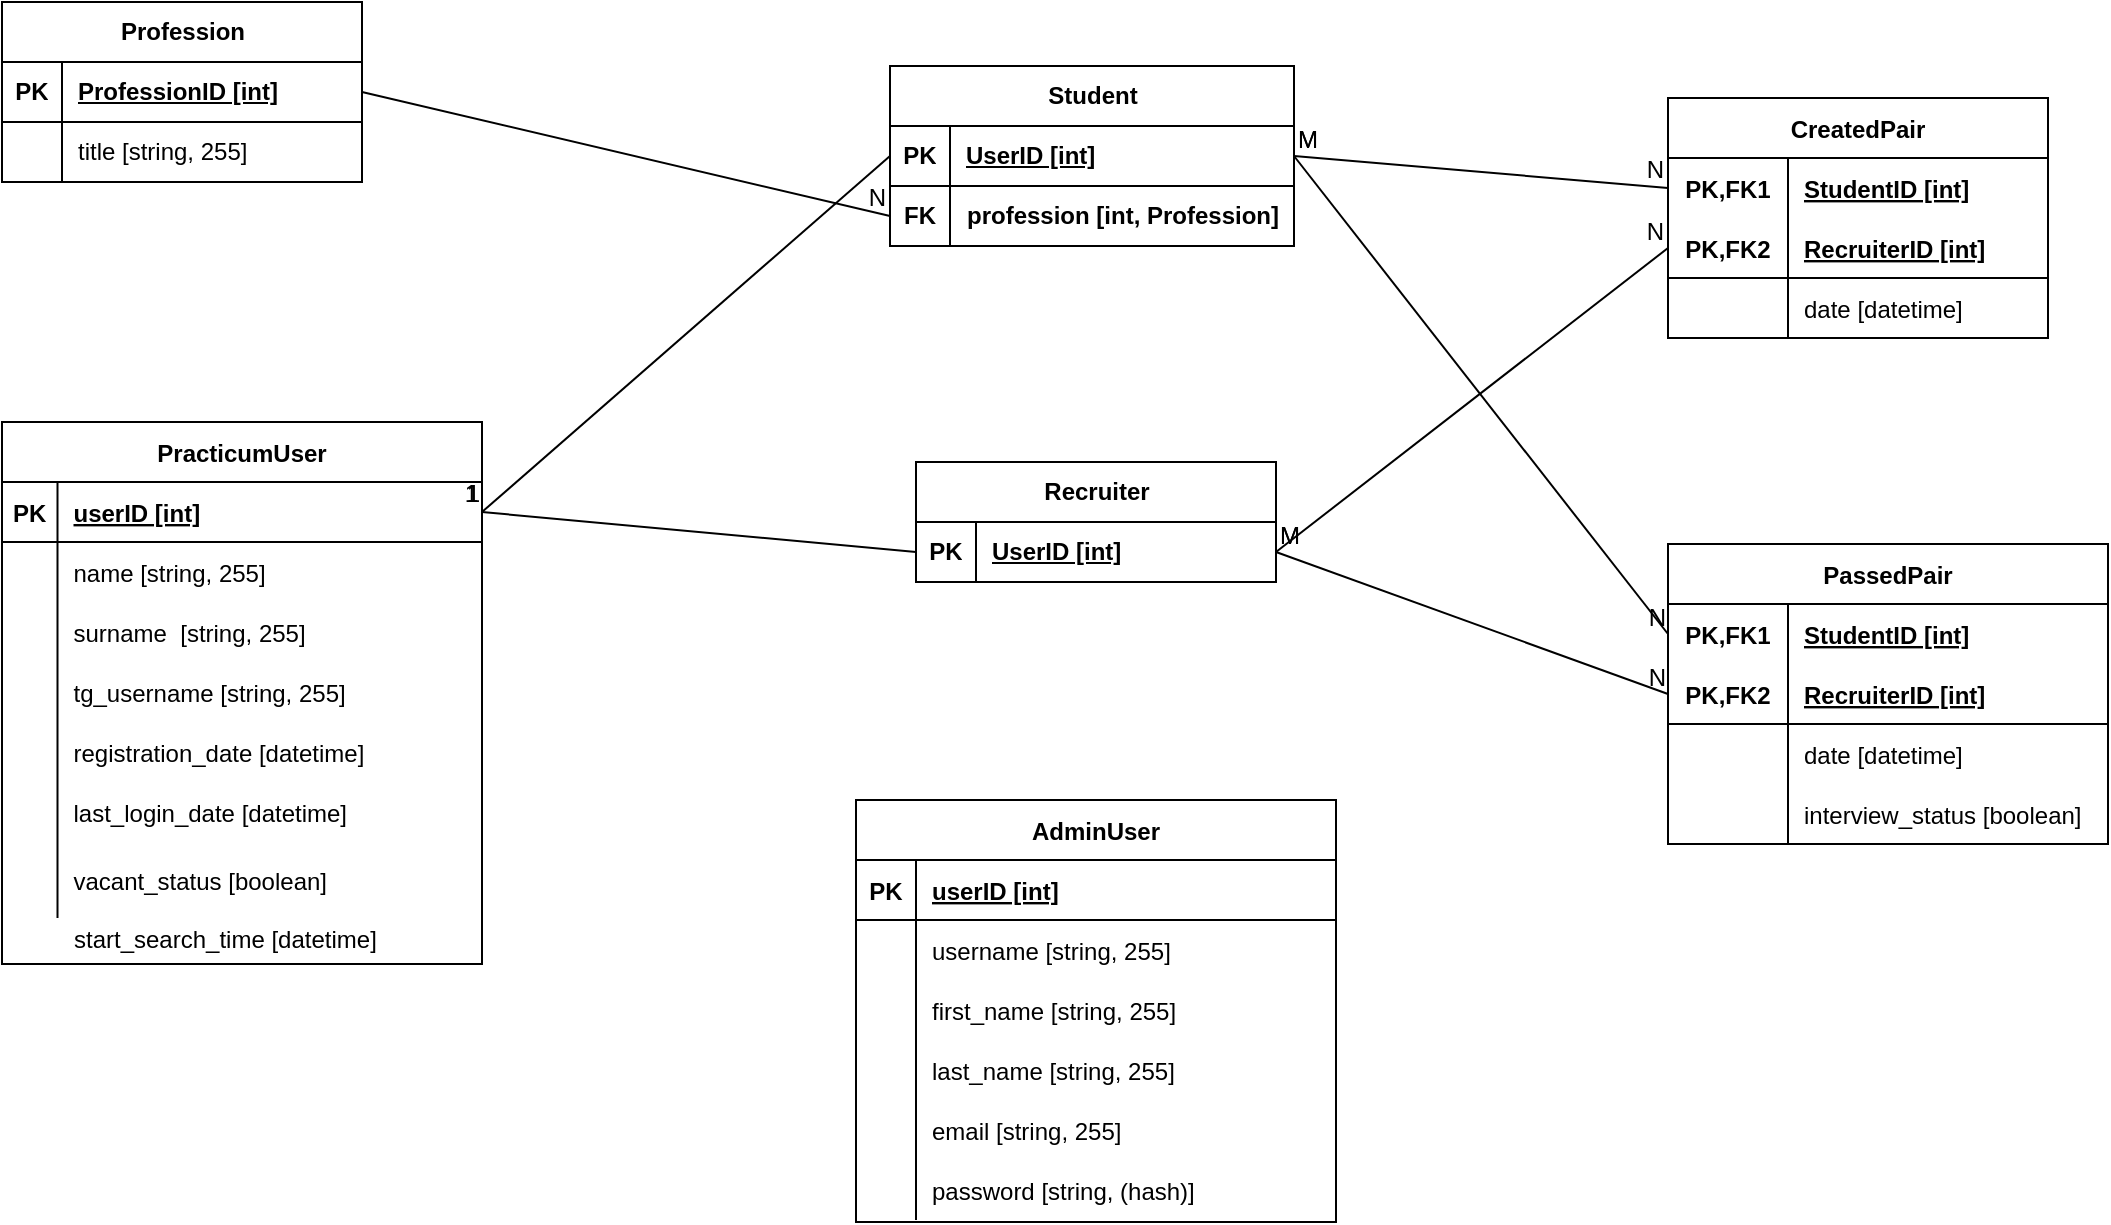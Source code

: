<mxfile version="21.8.0" type="device">
  <diagram id="mculKDjWNxcwX99uYk2L" name="Страница 1">
    <mxGraphModel dx="696" dy="458" grid="0" gridSize="10" guides="1" tooltips="1" connect="1" arrows="1" fold="1" page="1" pageScale="1" pageWidth="400000" pageHeight="400000" math="0" shadow="0">
      <root>
        <mxCell id="0" />
        <mxCell id="1" parent="0" />
        <mxCell id="CzE8QsRGte8Shj3lOqac-1" value="PracticumUser" style="shape=table;startSize=30;container=1;collapsible=1;childLayout=tableLayout;fixedRows=1;rowLines=0;fontStyle=1;align=center;resizeLast=1;" parent="1" vertex="1">
          <mxGeometry x="135" y="405" width="240" height="271" as="geometry">
            <mxRectangle x="270" y="170" width="70" height="30" as="alternateBounds" />
          </mxGeometry>
        </mxCell>
        <mxCell id="CzE8QsRGte8Shj3lOqac-2" value="" style="shape=tableRow;horizontal=0;startSize=0;swimlaneHead=0;swimlaneBody=0;fillColor=none;collapsible=0;dropTarget=0;points=[[0,0.5],[1,0.5]];portConstraint=eastwest;top=0;left=0;right=0;bottom=1;" parent="CzE8QsRGte8Shj3lOqac-1" vertex="1">
          <mxGeometry y="30" width="240" height="30" as="geometry" />
        </mxCell>
        <mxCell id="CzE8QsRGte8Shj3lOqac-3" value="PK" style="shape=partialRectangle;connectable=0;fillColor=none;top=0;left=0;bottom=0;right=0;fontStyle=1;overflow=hidden;" parent="CzE8QsRGte8Shj3lOqac-2" vertex="1">
          <mxGeometry width="27.75" height="30" as="geometry">
            <mxRectangle width="27.75" height="30" as="alternateBounds" />
          </mxGeometry>
        </mxCell>
        <mxCell id="CzE8QsRGte8Shj3lOqac-4" value="userID [int]" style="shape=partialRectangle;connectable=0;fillColor=none;top=0;left=0;bottom=0;right=0;align=left;spacingLeft=6;fontStyle=5;overflow=hidden;" parent="CzE8QsRGte8Shj3lOqac-2" vertex="1">
          <mxGeometry x="27.75" width="212.25" height="30" as="geometry">
            <mxRectangle width="212.25" height="30" as="alternateBounds" />
          </mxGeometry>
        </mxCell>
        <mxCell id="CzE8QsRGte8Shj3lOqac-8" value="" style="shape=tableRow;horizontal=0;startSize=0;swimlaneHead=0;swimlaneBody=0;fillColor=none;collapsible=0;dropTarget=0;points=[[0,0.5],[1,0.5]];portConstraint=eastwest;top=0;left=0;right=0;bottom=0;" parent="CzE8QsRGte8Shj3lOqac-1" vertex="1">
          <mxGeometry y="60" width="240" height="30" as="geometry" />
        </mxCell>
        <mxCell id="CzE8QsRGte8Shj3lOqac-9" value="" style="shape=partialRectangle;connectable=0;fillColor=none;top=0;left=0;bottom=0;right=0;editable=1;overflow=hidden;" parent="CzE8QsRGte8Shj3lOqac-8" vertex="1">
          <mxGeometry width="27.75" height="30" as="geometry">
            <mxRectangle width="27.75" height="30" as="alternateBounds" />
          </mxGeometry>
        </mxCell>
        <mxCell id="CzE8QsRGte8Shj3lOqac-10" value="name [string, 255]" style="shape=partialRectangle;connectable=0;fillColor=none;top=0;left=0;bottom=0;right=0;align=left;spacingLeft=6;overflow=hidden;" parent="CzE8QsRGte8Shj3lOqac-8" vertex="1">
          <mxGeometry x="27.75" width="212.25" height="30" as="geometry">
            <mxRectangle width="212.25" height="30" as="alternateBounds" />
          </mxGeometry>
        </mxCell>
        <mxCell id="CzE8QsRGte8Shj3lOqac-11" value="" style="shape=tableRow;horizontal=0;startSize=0;swimlaneHead=0;swimlaneBody=0;fillColor=none;collapsible=0;dropTarget=0;points=[[0,0.5],[1,0.5]];portConstraint=eastwest;top=0;left=0;right=0;bottom=0;" parent="CzE8QsRGte8Shj3lOqac-1" vertex="1">
          <mxGeometry y="90" width="240" height="30" as="geometry" />
        </mxCell>
        <mxCell id="CzE8QsRGte8Shj3lOqac-12" value="" style="shape=partialRectangle;connectable=0;fillColor=none;top=0;left=0;bottom=0;right=0;editable=1;overflow=hidden;" parent="CzE8QsRGte8Shj3lOqac-11" vertex="1">
          <mxGeometry width="27.75" height="30" as="geometry">
            <mxRectangle width="27.75" height="30" as="alternateBounds" />
          </mxGeometry>
        </mxCell>
        <mxCell id="CzE8QsRGte8Shj3lOqac-13" value="surname  [string, 255]" style="shape=partialRectangle;connectable=0;fillColor=none;top=0;left=0;bottom=0;right=0;align=left;spacingLeft=6;overflow=hidden;" parent="CzE8QsRGte8Shj3lOqac-11" vertex="1">
          <mxGeometry x="27.75" width="212.25" height="30" as="geometry">
            <mxRectangle width="212.25" height="30" as="alternateBounds" />
          </mxGeometry>
        </mxCell>
        <mxCell id="CzE8QsRGte8Shj3lOqac-32" value="" style="shape=tableRow;horizontal=0;startSize=0;swimlaneHead=0;swimlaneBody=0;fillColor=none;collapsible=0;dropTarget=0;points=[[0,0.5],[1,0.5]];portConstraint=eastwest;top=0;left=0;right=0;bottom=0;" parent="CzE8QsRGte8Shj3lOqac-1" vertex="1">
          <mxGeometry y="120" width="240" height="30" as="geometry" />
        </mxCell>
        <mxCell id="CzE8QsRGte8Shj3lOqac-33" value="" style="shape=partialRectangle;connectable=0;fillColor=none;top=0;left=0;bottom=0;right=0;editable=1;overflow=hidden;" parent="CzE8QsRGte8Shj3lOqac-32" vertex="1">
          <mxGeometry width="27.75" height="30" as="geometry">
            <mxRectangle width="27.75" height="30" as="alternateBounds" />
          </mxGeometry>
        </mxCell>
        <mxCell id="CzE8QsRGte8Shj3lOqac-34" value="tg_username [string, 255]" style="shape=partialRectangle;connectable=0;fillColor=none;top=0;left=0;bottom=0;right=0;align=left;spacingLeft=6;overflow=hidden;" parent="CzE8QsRGte8Shj3lOqac-32" vertex="1">
          <mxGeometry x="27.75" width="212.25" height="30" as="geometry">
            <mxRectangle width="212.25" height="30" as="alternateBounds" />
          </mxGeometry>
        </mxCell>
        <mxCell id="CzE8QsRGte8Shj3lOqac-35" value="" style="shape=tableRow;horizontal=0;startSize=0;swimlaneHead=0;swimlaneBody=0;fillColor=none;collapsible=0;dropTarget=0;points=[[0,0.5],[1,0.5]];portConstraint=eastwest;top=0;left=0;right=0;bottom=0;" parent="CzE8QsRGte8Shj3lOqac-1" vertex="1">
          <mxGeometry y="150" width="240" height="30" as="geometry" />
        </mxCell>
        <mxCell id="CzE8QsRGte8Shj3lOqac-36" value="" style="shape=partialRectangle;connectable=0;fillColor=none;top=0;left=0;bottom=0;right=0;editable=1;overflow=hidden;" parent="CzE8QsRGte8Shj3lOqac-35" vertex="1">
          <mxGeometry width="27.75" height="30" as="geometry">
            <mxRectangle width="27.75" height="30" as="alternateBounds" />
          </mxGeometry>
        </mxCell>
        <mxCell id="CzE8QsRGte8Shj3lOqac-37" value="registration_date [datetime]" style="shape=partialRectangle;connectable=0;fillColor=none;top=0;left=0;bottom=0;right=0;align=left;spacingLeft=6;overflow=hidden;" parent="CzE8QsRGte8Shj3lOqac-35" vertex="1">
          <mxGeometry x="27.75" width="212.25" height="30" as="geometry">
            <mxRectangle width="212.25" height="30" as="alternateBounds" />
          </mxGeometry>
        </mxCell>
        <mxCell id="2kjwmSUVlxlNV21aNKd8-40" value="" style="shape=tableRow;horizontal=0;startSize=0;swimlaneHead=0;swimlaneBody=0;fillColor=none;collapsible=0;dropTarget=0;points=[[0,0.5],[1,0.5]];portConstraint=eastwest;top=0;left=0;right=0;bottom=0;" parent="CzE8QsRGte8Shj3lOqac-1" vertex="1">
          <mxGeometry y="180" width="240" height="30" as="geometry" />
        </mxCell>
        <mxCell id="2kjwmSUVlxlNV21aNKd8-41" value="" style="shape=partialRectangle;connectable=0;fillColor=none;top=0;left=0;bottom=0;right=0;editable=1;overflow=hidden;" parent="2kjwmSUVlxlNV21aNKd8-40" vertex="1">
          <mxGeometry width="27.75" height="30" as="geometry">
            <mxRectangle width="27.75" height="30" as="alternateBounds" />
          </mxGeometry>
        </mxCell>
        <mxCell id="2kjwmSUVlxlNV21aNKd8-42" value="last_login_date [datetime]" style="shape=partialRectangle;connectable=0;fillColor=none;top=0;left=0;bottom=0;right=0;align=left;spacingLeft=6;overflow=hidden;" parent="2kjwmSUVlxlNV21aNKd8-40" vertex="1">
          <mxGeometry x="27.75" width="212.25" height="30" as="geometry">
            <mxRectangle width="212.25" height="30" as="alternateBounds" />
          </mxGeometry>
        </mxCell>
        <mxCell id="2kjwmSUVlxlNV21aNKd8-37" value="" style="shape=tableRow;horizontal=0;startSize=0;swimlaneHead=0;swimlaneBody=0;fillColor=none;collapsible=0;dropTarget=0;points=[[0,0.5],[1,0.5]];portConstraint=eastwest;top=0;left=0;right=0;bottom=0;" parent="CzE8QsRGte8Shj3lOqac-1" vertex="1">
          <mxGeometry y="210" width="240" height="38" as="geometry" />
        </mxCell>
        <mxCell id="2kjwmSUVlxlNV21aNKd8-38" value="" style="shape=partialRectangle;connectable=0;fillColor=none;top=0;left=0;bottom=0;right=0;editable=1;overflow=hidden;" parent="2kjwmSUVlxlNV21aNKd8-37" vertex="1">
          <mxGeometry width="27.75" height="38" as="geometry">
            <mxRectangle width="27.75" height="38" as="alternateBounds" />
          </mxGeometry>
        </mxCell>
        <mxCell id="2kjwmSUVlxlNV21aNKd8-39" value="vacant_status [boolean]" style="shape=partialRectangle;connectable=0;fillColor=none;top=0;left=0;bottom=0;right=0;align=left;spacingLeft=6;overflow=hidden;" parent="2kjwmSUVlxlNV21aNKd8-37" vertex="1">
          <mxGeometry x="27.75" width="212.25" height="38" as="geometry">
            <mxRectangle width="212.25" height="38" as="alternateBounds" />
          </mxGeometry>
        </mxCell>
        <mxCell id="CzE8QsRGte8Shj3lOqac-38" value="CreatedPair" style="shape=table;startSize=30;container=1;collapsible=1;childLayout=tableLayout;fixedRows=1;rowLines=0;fontStyle=1;align=center;resizeLast=1;" parent="1" vertex="1">
          <mxGeometry x="968" y="243" width="190" height="120" as="geometry" />
        </mxCell>
        <mxCell id="CzE8QsRGte8Shj3lOqac-39" value="" style="shape=tableRow;horizontal=0;startSize=0;swimlaneHead=0;swimlaneBody=0;fillColor=none;collapsible=0;dropTarget=0;points=[[0,0.5],[1,0.5]];portConstraint=eastwest;top=0;left=0;right=0;bottom=0;" parent="CzE8QsRGte8Shj3lOqac-38" vertex="1">
          <mxGeometry y="30" width="190" height="30" as="geometry" />
        </mxCell>
        <mxCell id="CzE8QsRGte8Shj3lOqac-40" value="PK,FK1" style="shape=partialRectangle;connectable=0;fillColor=none;top=0;left=0;bottom=0;right=0;fontStyle=1;overflow=hidden;" parent="CzE8QsRGte8Shj3lOqac-39" vertex="1">
          <mxGeometry width="60" height="30" as="geometry">
            <mxRectangle width="60" height="30" as="alternateBounds" />
          </mxGeometry>
        </mxCell>
        <mxCell id="CzE8QsRGte8Shj3lOqac-41" value="StudentID [int]" style="shape=partialRectangle;connectable=0;fillColor=none;top=0;left=0;bottom=0;right=0;align=left;spacingLeft=6;fontStyle=5;overflow=hidden;" parent="CzE8QsRGte8Shj3lOqac-39" vertex="1">
          <mxGeometry x="60" width="130" height="30" as="geometry">
            <mxRectangle width="130" height="30" as="alternateBounds" />
          </mxGeometry>
        </mxCell>
        <mxCell id="CzE8QsRGte8Shj3lOqac-42" value="" style="shape=tableRow;horizontal=0;startSize=0;swimlaneHead=0;swimlaneBody=0;fillColor=none;collapsible=0;dropTarget=0;points=[[0,0.5],[1,0.5]];portConstraint=eastwest;top=0;left=0;right=0;bottom=1;" parent="CzE8QsRGte8Shj3lOqac-38" vertex="1">
          <mxGeometry y="60" width="190" height="30" as="geometry" />
        </mxCell>
        <mxCell id="CzE8QsRGte8Shj3lOqac-43" value="PK,FK2" style="shape=partialRectangle;connectable=0;fillColor=none;top=0;left=0;bottom=0;right=0;fontStyle=1;overflow=hidden;" parent="CzE8QsRGte8Shj3lOqac-42" vertex="1">
          <mxGeometry width="60" height="30" as="geometry">
            <mxRectangle width="60" height="30" as="alternateBounds" />
          </mxGeometry>
        </mxCell>
        <mxCell id="CzE8QsRGte8Shj3lOqac-44" value="RecruiterID [int]" style="shape=partialRectangle;connectable=0;fillColor=none;top=0;left=0;bottom=0;right=0;align=left;spacingLeft=6;fontStyle=5;overflow=hidden;" parent="CzE8QsRGte8Shj3lOqac-42" vertex="1">
          <mxGeometry x="60" width="130" height="30" as="geometry">
            <mxRectangle width="130" height="30" as="alternateBounds" />
          </mxGeometry>
        </mxCell>
        <mxCell id="CzE8QsRGte8Shj3lOqac-45" value="" style="shape=tableRow;horizontal=0;startSize=0;swimlaneHead=0;swimlaneBody=0;fillColor=none;collapsible=0;dropTarget=0;points=[[0,0.5],[1,0.5]];portConstraint=eastwest;top=0;left=0;right=0;bottom=0;" parent="CzE8QsRGte8Shj3lOqac-38" vertex="1">
          <mxGeometry y="90" width="190" height="30" as="geometry" />
        </mxCell>
        <mxCell id="CzE8QsRGte8Shj3lOqac-46" value="" style="shape=partialRectangle;connectable=0;fillColor=none;top=0;left=0;bottom=0;right=0;editable=1;overflow=hidden;" parent="CzE8QsRGte8Shj3lOqac-45" vertex="1">
          <mxGeometry width="60" height="30" as="geometry">
            <mxRectangle width="60" height="30" as="alternateBounds" />
          </mxGeometry>
        </mxCell>
        <mxCell id="CzE8QsRGte8Shj3lOqac-47" value="date [datetime]" style="shape=partialRectangle;connectable=0;fillColor=none;top=0;left=0;bottom=0;right=0;align=left;spacingLeft=6;overflow=hidden;" parent="CzE8QsRGte8Shj3lOqac-45" vertex="1">
          <mxGeometry x="60" width="130" height="30" as="geometry">
            <mxRectangle width="130" height="30" as="alternateBounds" />
          </mxGeometry>
        </mxCell>
        <mxCell id="2kjwmSUVlxlNV21aNKd8-1" value="Recruiter" style="shape=table;startSize=30;container=1;collapsible=1;childLayout=tableLayout;fixedRows=1;rowLines=0;fontStyle=1;align=center;resizeLast=1;html=1;" parent="1" vertex="1">
          <mxGeometry x="592" y="425" width="180" height="60" as="geometry" />
        </mxCell>
        <mxCell id="2kjwmSUVlxlNV21aNKd8-2" value="" style="shape=tableRow;horizontal=0;startSize=0;swimlaneHead=0;swimlaneBody=0;fillColor=none;collapsible=0;dropTarget=0;points=[[0,0.5],[1,0.5]];portConstraint=eastwest;top=0;left=0;right=0;bottom=1;" parent="2kjwmSUVlxlNV21aNKd8-1" vertex="1">
          <mxGeometry y="30" width="180" height="30" as="geometry" />
        </mxCell>
        <mxCell id="2kjwmSUVlxlNV21aNKd8-3" value="PK" style="shape=partialRectangle;connectable=0;fillColor=none;top=0;left=0;bottom=0;right=0;fontStyle=1;overflow=hidden;whiteSpace=wrap;html=1;" parent="2kjwmSUVlxlNV21aNKd8-2" vertex="1">
          <mxGeometry width="30" height="30" as="geometry">
            <mxRectangle width="30" height="30" as="alternateBounds" />
          </mxGeometry>
        </mxCell>
        <mxCell id="2kjwmSUVlxlNV21aNKd8-4" value="UserID [int]" style="shape=partialRectangle;connectable=0;fillColor=none;top=0;left=0;bottom=0;right=0;align=left;spacingLeft=6;fontStyle=5;overflow=hidden;whiteSpace=wrap;html=1;" parent="2kjwmSUVlxlNV21aNKd8-2" vertex="1">
          <mxGeometry x="30" width="150" height="30" as="geometry">
            <mxRectangle width="150" height="30" as="alternateBounds" />
          </mxGeometry>
        </mxCell>
        <mxCell id="2kjwmSUVlxlNV21aNKd8-14" value="Student" style="shape=table;startSize=30;container=1;collapsible=1;childLayout=tableLayout;fixedRows=1;rowLines=0;fontStyle=1;align=center;resizeLast=1;html=1;" parent="1" vertex="1">
          <mxGeometry x="579" y="227" width="202" height="90" as="geometry" />
        </mxCell>
        <mxCell id="2kjwmSUVlxlNV21aNKd8-15" value="" style="shape=tableRow;horizontal=0;startSize=0;swimlaneHead=0;swimlaneBody=0;fillColor=none;collapsible=0;dropTarget=0;points=[[0,0.5],[1,0.5]];portConstraint=eastwest;top=0;left=0;right=0;bottom=1;" parent="2kjwmSUVlxlNV21aNKd8-14" vertex="1">
          <mxGeometry y="30" width="202" height="30" as="geometry" />
        </mxCell>
        <mxCell id="2kjwmSUVlxlNV21aNKd8-16" value="PK" style="shape=partialRectangle;connectable=0;fillColor=none;top=0;left=0;bottom=0;right=0;fontStyle=1;overflow=hidden;whiteSpace=wrap;html=1;" parent="2kjwmSUVlxlNV21aNKd8-15" vertex="1">
          <mxGeometry width="30" height="30" as="geometry">
            <mxRectangle width="30" height="30" as="alternateBounds" />
          </mxGeometry>
        </mxCell>
        <mxCell id="2kjwmSUVlxlNV21aNKd8-17" value="UserID [int]" style="shape=partialRectangle;connectable=0;fillColor=none;top=0;left=0;bottom=0;right=0;align=left;spacingLeft=6;fontStyle=5;overflow=hidden;whiteSpace=wrap;html=1;" parent="2kjwmSUVlxlNV21aNKd8-15" vertex="1">
          <mxGeometry x="30" width="172" height="30" as="geometry">
            <mxRectangle width="172" height="30" as="alternateBounds" />
          </mxGeometry>
        </mxCell>
        <mxCell id="sqCNQ7C6zreJnJRteWXT-55" value="" style="shape=tableRow;horizontal=0;startSize=0;swimlaneHead=0;swimlaneBody=0;fillColor=none;collapsible=0;dropTarget=0;points=[[0,0.5],[1,0.5]];portConstraint=eastwest;top=0;left=0;right=0;bottom=1;" parent="2kjwmSUVlxlNV21aNKd8-14" vertex="1">
          <mxGeometry y="60" width="202" height="30" as="geometry" />
        </mxCell>
        <mxCell id="sqCNQ7C6zreJnJRteWXT-56" value="FK" style="shape=partialRectangle;connectable=0;fillColor=none;top=0;left=0;bottom=0;right=0;fontStyle=1;overflow=hidden;whiteSpace=wrap;html=1;" parent="sqCNQ7C6zreJnJRteWXT-55" vertex="1">
          <mxGeometry width="30" height="30" as="geometry">
            <mxRectangle width="30" height="30" as="alternateBounds" />
          </mxGeometry>
        </mxCell>
        <mxCell id="sqCNQ7C6zreJnJRteWXT-57" value="profession [int, Profession]" style="shape=table;startSize=30;container=1;collapsible=1;childLayout=tableLayout;fixedRows=1;rowLines=0;fontStyle=1;align=center;resizeLast=1;html=1;" parent="sqCNQ7C6zreJnJRteWXT-55" vertex="1">
          <mxGeometry x="30" width="172" height="30" as="geometry">
            <mxRectangle width="172" height="30" as="alternateBounds" />
          </mxGeometry>
        </mxCell>
        <mxCell id="2kjwmSUVlxlNV21aNKd8-25" value="Profession" style="shape=table;startSize=30;container=1;collapsible=1;childLayout=tableLayout;fixedRows=1;rowLines=0;fontStyle=1;align=center;resizeLast=1;html=1;" parent="1" vertex="1">
          <mxGeometry x="135" y="195" width="180" height="90" as="geometry" />
        </mxCell>
        <mxCell id="2kjwmSUVlxlNV21aNKd8-26" value="" style="shape=tableRow;horizontal=0;startSize=0;swimlaneHead=0;swimlaneBody=0;fillColor=none;collapsible=0;dropTarget=0;points=[[0,0.5],[1,0.5]];portConstraint=eastwest;top=0;left=0;right=0;bottom=1;" parent="2kjwmSUVlxlNV21aNKd8-25" vertex="1">
          <mxGeometry y="30" width="180" height="30" as="geometry" />
        </mxCell>
        <mxCell id="2kjwmSUVlxlNV21aNKd8-27" value="PK" style="shape=partialRectangle;connectable=0;fillColor=none;top=0;left=0;bottom=0;right=0;fontStyle=1;overflow=hidden;whiteSpace=wrap;html=1;" parent="2kjwmSUVlxlNV21aNKd8-26" vertex="1">
          <mxGeometry width="30" height="30" as="geometry">
            <mxRectangle width="30" height="30" as="alternateBounds" />
          </mxGeometry>
        </mxCell>
        <mxCell id="2kjwmSUVlxlNV21aNKd8-28" value="ProfessionID [int]" style="shape=partialRectangle;connectable=0;fillColor=none;top=0;left=0;bottom=0;right=0;align=left;spacingLeft=6;fontStyle=5;overflow=hidden;whiteSpace=wrap;html=1;" parent="2kjwmSUVlxlNV21aNKd8-26" vertex="1">
          <mxGeometry x="30" width="150" height="30" as="geometry">
            <mxRectangle width="150" height="30" as="alternateBounds" />
          </mxGeometry>
        </mxCell>
        <mxCell id="2kjwmSUVlxlNV21aNKd8-29" value="" style="shape=tableRow;horizontal=0;startSize=0;swimlaneHead=0;swimlaneBody=0;fillColor=none;collapsible=0;dropTarget=0;points=[[0,0.5],[1,0.5]];portConstraint=eastwest;top=0;left=0;right=0;bottom=0;" parent="2kjwmSUVlxlNV21aNKd8-25" vertex="1">
          <mxGeometry y="60" width="180" height="30" as="geometry" />
        </mxCell>
        <mxCell id="2kjwmSUVlxlNV21aNKd8-30" value="" style="shape=partialRectangle;connectable=0;fillColor=none;top=0;left=0;bottom=0;right=0;editable=1;overflow=hidden;whiteSpace=wrap;html=1;" parent="2kjwmSUVlxlNV21aNKd8-29" vertex="1">
          <mxGeometry width="30" height="30" as="geometry">
            <mxRectangle width="30" height="30" as="alternateBounds" />
          </mxGeometry>
        </mxCell>
        <mxCell id="2kjwmSUVlxlNV21aNKd8-31" value="title [string, 255]" style="shape=partialRectangle;connectable=0;fillColor=none;top=0;left=0;bottom=0;right=0;align=left;spacingLeft=6;overflow=hidden;whiteSpace=wrap;html=1;" parent="2kjwmSUVlxlNV21aNKd8-29" vertex="1">
          <mxGeometry x="30" width="150" height="30" as="geometry">
            <mxRectangle width="150" height="30" as="alternateBounds" />
          </mxGeometry>
        </mxCell>
        <mxCell id="2kjwmSUVlxlNV21aNKd8-32" value="" style="endArrow=none;html=1;rounded=0;exitX=1;exitY=0.5;exitDx=0;exitDy=0;entryX=0;entryY=0.5;entryDx=0;entryDy=0;" parent="1" source="2kjwmSUVlxlNV21aNKd8-26" target="sqCNQ7C6zreJnJRteWXT-55" edge="1">
          <mxGeometry relative="1" as="geometry">
            <mxPoint x="160" y="154" as="sourcePoint" />
            <mxPoint x="320" y="154" as="targetPoint" />
          </mxGeometry>
        </mxCell>
        <mxCell id="2kjwmSUVlxlNV21aNKd8-33" value="N" style="resizable=0;html=1;whiteSpace=wrap;align=right;verticalAlign=bottom;" parent="2kjwmSUVlxlNV21aNKd8-32" connectable="0" vertex="1">
          <mxGeometry x="1" relative="1" as="geometry" />
        </mxCell>
        <mxCell id="2kjwmSUVlxlNV21aNKd8-43" value="PassedPair" style="shape=table;startSize=30;container=1;collapsible=1;childLayout=tableLayout;fixedRows=1;rowLines=0;fontStyle=1;align=center;resizeLast=1;" parent="1" vertex="1">
          <mxGeometry x="968" y="466" width="220" height="150" as="geometry" />
        </mxCell>
        <mxCell id="2kjwmSUVlxlNV21aNKd8-44" value="" style="shape=tableRow;horizontal=0;startSize=0;swimlaneHead=0;swimlaneBody=0;fillColor=none;collapsible=0;dropTarget=0;points=[[0,0.5],[1,0.5]];portConstraint=eastwest;top=0;left=0;right=0;bottom=0;" parent="2kjwmSUVlxlNV21aNKd8-43" vertex="1">
          <mxGeometry y="30" width="220" height="30" as="geometry" />
        </mxCell>
        <mxCell id="2kjwmSUVlxlNV21aNKd8-45" value="PK,FK1" style="shape=partialRectangle;connectable=0;fillColor=none;top=0;left=0;bottom=0;right=0;fontStyle=1;overflow=hidden;" parent="2kjwmSUVlxlNV21aNKd8-44" vertex="1">
          <mxGeometry width="60" height="30" as="geometry">
            <mxRectangle width="60" height="30" as="alternateBounds" />
          </mxGeometry>
        </mxCell>
        <mxCell id="2kjwmSUVlxlNV21aNKd8-46" value="StudentID [int]" style="shape=partialRectangle;connectable=0;fillColor=none;top=0;left=0;bottom=0;right=0;align=left;spacingLeft=6;fontStyle=5;overflow=hidden;" parent="2kjwmSUVlxlNV21aNKd8-44" vertex="1">
          <mxGeometry x="60" width="160" height="30" as="geometry">
            <mxRectangle width="160" height="30" as="alternateBounds" />
          </mxGeometry>
        </mxCell>
        <mxCell id="2kjwmSUVlxlNV21aNKd8-47" value="" style="shape=tableRow;horizontal=0;startSize=0;swimlaneHead=0;swimlaneBody=0;fillColor=none;collapsible=0;dropTarget=0;points=[[0,0.5],[1,0.5]];portConstraint=eastwest;top=0;left=0;right=0;bottom=1;" parent="2kjwmSUVlxlNV21aNKd8-43" vertex="1">
          <mxGeometry y="60" width="220" height="30" as="geometry" />
        </mxCell>
        <mxCell id="2kjwmSUVlxlNV21aNKd8-48" value="PK,FK2" style="shape=partialRectangle;connectable=0;fillColor=none;top=0;left=0;bottom=0;right=0;fontStyle=1;overflow=hidden;" parent="2kjwmSUVlxlNV21aNKd8-47" vertex="1">
          <mxGeometry width="60" height="30" as="geometry">
            <mxRectangle width="60" height="30" as="alternateBounds" />
          </mxGeometry>
        </mxCell>
        <mxCell id="2kjwmSUVlxlNV21aNKd8-49" value="RecruiterID [int]" style="shape=partialRectangle;connectable=0;fillColor=none;top=0;left=0;bottom=0;right=0;align=left;spacingLeft=6;fontStyle=5;overflow=hidden;" parent="2kjwmSUVlxlNV21aNKd8-47" vertex="1">
          <mxGeometry x="60" width="160" height="30" as="geometry">
            <mxRectangle width="160" height="30" as="alternateBounds" />
          </mxGeometry>
        </mxCell>
        <mxCell id="2kjwmSUVlxlNV21aNKd8-50" value="" style="shape=tableRow;horizontal=0;startSize=0;swimlaneHead=0;swimlaneBody=0;fillColor=none;collapsible=0;dropTarget=0;points=[[0,0.5],[1,0.5]];portConstraint=eastwest;top=0;left=0;right=0;bottom=0;" parent="2kjwmSUVlxlNV21aNKd8-43" vertex="1">
          <mxGeometry y="90" width="220" height="30" as="geometry" />
        </mxCell>
        <mxCell id="2kjwmSUVlxlNV21aNKd8-51" value="" style="shape=partialRectangle;connectable=0;fillColor=none;top=0;left=0;bottom=0;right=0;editable=1;overflow=hidden;" parent="2kjwmSUVlxlNV21aNKd8-50" vertex="1">
          <mxGeometry width="60" height="30" as="geometry">
            <mxRectangle width="60" height="30" as="alternateBounds" />
          </mxGeometry>
        </mxCell>
        <mxCell id="2kjwmSUVlxlNV21aNKd8-52" value="date [datetime]" style="shape=partialRectangle;connectable=0;fillColor=none;top=0;left=0;bottom=0;right=0;align=left;spacingLeft=6;overflow=hidden;" parent="2kjwmSUVlxlNV21aNKd8-50" vertex="1">
          <mxGeometry x="60" width="160" height="30" as="geometry">
            <mxRectangle width="160" height="30" as="alternateBounds" />
          </mxGeometry>
        </mxCell>
        <mxCell id="2kjwmSUVlxlNV21aNKd8-53" value="" style="shape=tableRow;horizontal=0;startSize=0;swimlaneHead=0;swimlaneBody=0;fillColor=none;collapsible=0;dropTarget=0;points=[[0,0.5],[1,0.5]];portConstraint=eastwest;top=0;left=0;right=0;bottom=0;" parent="2kjwmSUVlxlNV21aNKd8-43" vertex="1">
          <mxGeometry y="120" width="220" height="30" as="geometry" />
        </mxCell>
        <mxCell id="2kjwmSUVlxlNV21aNKd8-54" value="" style="shape=partialRectangle;connectable=0;fillColor=none;top=0;left=0;bottom=0;right=0;editable=1;overflow=hidden;" parent="2kjwmSUVlxlNV21aNKd8-53" vertex="1">
          <mxGeometry width="60" height="30" as="geometry">
            <mxRectangle width="60" height="30" as="alternateBounds" />
          </mxGeometry>
        </mxCell>
        <mxCell id="2kjwmSUVlxlNV21aNKd8-55" value="interview_status [boolean]" style="shape=partialRectangle;connectable=0;fillColor=none;top=0;left=0;bottom=0;right=0;align=left;spacingLeft=6;overflow=hidden;" parent="2kjwmSUVlxlNV21aNKd8-53" vertex="1">
          <mxGeometry x="60" width="160" height="30" as="geometry">
            <mxRectangle width="160" height="30" as="alternateBounds" />
          </mxGeometry>
        </mxCell>
        <mxCell id="sqCNQ7C6zreJnJRteWXT-1" value="" style="endArrow=none;html=1;rounded=0;exitX=0;exitY=0.5;exitDx=0;exitDy=0;entryX=1;entryY=0.5;entryDx=0;entryDy=0;" parent="1" source="2kjwmSUVlxlNV21aNKd8-2" target="CzE8QsRGte8Shj3lOqac-2" edge="1">
          <mxGeometry relative="1" as="geometry">
            <mxPoint x="1064" y="409" as="sourcePoint" />
            <mxPoint x="1224" y="409" as="targetPoint" />
          </mxGeometry>
        </mxCell>
        <mxCell id="sqCNQ7C6zreJnJRteWXT-2" value="1" style="resizable=0;html=1;whiteSpace=wrap;align=right;verticalAlign=bottom;" parent="sqCNQ7C6zreJnJRteWXT-1" connectable="0" vertex="1">
          <mxGeometry x="1" relative="1" as="geometry" />
        </mxCell>
        <mxCell id="sqCNQ7C6zreJnJRteWXT-3" value="" style="endArrow=none;html=1;rounded=0;entryX=1;entryY=0.5;entryDx=0;entryDy=0;exitX=0;exitY=0.5;exitDx=0;exitDy=0;" parent="1" source="2kjwmSUVlxlNV21aNKd8-15" target="CzE8QsRGte8Shj3lOqac-2" edge="1">
          <mxGeometry relative="1" as="geometry">
            <mxPoint x="541" y="591" as="sourcePoint" />
            <mxPoint x="466" y="344" as="targetPoint" />
          </mxGeometry>
        </mxCell>
        <mxCell id="sqCNQ7C6zreJnJRteWXT-4" value="1" style="resizable=0;html=1;whiteSpace=wrap;align=right;verticalAlign=bottom;" parent="sqCNQ7C6zreJnJRteWXT-3" connectable="0" vertex="1">
          <mxGeometry x="1" relative="1" as="geometry" />
        </mxCell>
        <mxCell id="sqCNQ7C6zreJnJRteWXT-5" value="" style="endArrow=none;html=1;rounded=0;exitX=1;exitY=0.5;exitDx=0;exitDy=0;entryX=0;entryY=0.5;entryDx=0;entryDy=0;" parent="1" source="2kjwmSUVlxlNV21aNKd8-15" target="2kjwmSUVlxlNV21aNKd8-44" edge="1">
          <mxGeometry relative="1" as="geometry">
            <mxPoint x="1064" y="409" as="sourcePoint" />
            <mxPoint x="1224" y="409" as="targetPoint" />
          </mxGeometry>
        </mxCell>
        <mxCell id="sqCNQ7C6zreJnJRteWXT-6" value="M" style="resizable=0;html=1;whiteSpace=wrap;align=left;verticalAlign=bottom;" parent="sqCNQ7C6zreJnJRteWXT-5" connectable="0" vertex="1">
          <mxGeometry x="-1" relative="1" as="geometry" />
        </mxCell>
        <mxCell id="sqCNQ7C6zreJnJRteWXT-7" value="N" style="resizable=0;html=1;whiteSpace=wrap;align=right;verticalAlign=bottom;" parent="sqCNQ7C6zreJnJRteWXT-5" connectable="0" vertex="1">
          <mxGeometry x="1" relative="1" as="geometry" />
        </mxCell>
        <mxCell id="sqCNQ7C6zreJnJRteWXT-8" value="" style="endArrow=none;html=1;rounded=0;exitX=1;exitY=0.5;exitDx=0;exitDy=0;entryX=0;entryY=0.5;entryDx=0;entryDy=0;" parent="1" source="2kjwmSUVlxlNV21aNKd8-15" target="CzE8QsRGte8Shj3lOqac-39" edge="1">
          <mxGeometry relative="1" as="geometry">
            <mxPoint x="779" y="521" as="sourcePoint" />
            <mxPoint x="978" y="521" as="targetPoint" />
          </mxGeometry>
        </mxCell>
        <mxCell id="sqCNQ7C6zreJnJRteWXT-9" value="M" style="resizable=0;html=1;whiteSpace=wrap;align=left;verticalAlign=bottom;" parent="sqCNQ7C6zreJnJRteWXT-8" connectable="0" vertex="1">
          <mxGeometry x="-1" relative="1" as="geometry" />
        </mxCell>
        <mxCell id="sqCNQ7C6zreJnJRteWXT-10" value="N" style="resizable=0;html=1;whiteSpace=wrap;align=right;verticalAlign=bottom;" parent="sqCNQ7C6zreJnJRteWXT-8" connectable="0" vertex="1">
          <mxGeometry x="1" relative="1" as="geometry" />
        </mxCell>
        <mxCell id="sqCNQ7C6zreJnJRteWXT-11" value="" style="endArrow=none;html=1;rounded=0;exitX=1;exitY=0.5;exitDx=0;exitDy=0;entryX=0;entryY=0.5;entryDx=0;entryDy=0;" parent="1" source="2kjwmSUVlxlNV21aNKd8-2" target="CzE8QsRGte8Shj3lOqac-42" edge="1">
          <mxGeometry relative="1" as="geometry">
            <mxPoint x="779" y="521" as="sourcePoint" />
            <mxPoint x="978" y="298" as="targetPoint" />
          </mxGeometry>
        </mxCell>
        <mxCell id="sqCNQ7C6zreJnJRteWXT-12" value="M" style="resizable=0;html=1;whiteSpace=wrap;align=left;verticalAlign=bottom;" parent="sqCNQ7C6zreJnJRteWXT-11" connectable="0" vertex="1">
          <mxGeometry x="-1" relative="1" as="geometry" />
        </mxCell>
        <mxCell id="sqCNQ7C6zreJnJRteWXT-13" value="N" style="resizable=0;html=1;whiteSpace=wrap;align=right;verticalAlign=bottom;" parent="sqCNQ7C6zreJnJRteWXT-11" connectable="0" vertex="1">
          <mxGeometry x="1" relative="1" as="geometry" />
        </mxCell>
        <mxCell id="sqCNQ7C6zreJnJRteWXT-14" value="" style="endArrow=none;html=1;rounded=0;exitX=1;exitY=0.5;exitDx=0;exitDy=0;entryX=0;entryY=0.5;entryDx=0;entryDy=0;" parent="1" source="2kjwmSUVlxlNV21aNKd8-2" target="2kjwmSUVlxlNV21aNKd8-47" edge="1">
          <mxGeometry relative="1" as="geometry">
            <mxPoint x="779" y="268" as="sourcePoint" />
            <mxPoint x="978" y="328" as="targetPoint" />
          </mxGeometry>
        </mxCell>
        <mxCell id="sqCNQ7C6zreJnJRteWXT-15" value="M" style="resizable=0;html=1;whiteSpace=wrap;align=left;verticalAlign=bottom;" parent="sqCNQ7C6zreJnJRteWXT-14" connectable="0" vertex="1">
          <mxGeometry x="-1" relative="1" as="geometry" />
        </mxCell>
        <mxCell id="sqCNQ7C6zreJnJRteWXT-16" value="N" style="resizable=0;html=1;whiteSpace=wrap;align=right;verticalAlign=bottom;" parent="sqCNQ7C6zreJnJRteWXT-14" connectable="0" vertex="1">
          <mxGeometry x="1" relative="1" as="geometry" />
        </mxCell>
        <mxCell id="sqCNQ7C6zreJnJRteWXT-17" value="AdminUser" style="shape=table;startSize=30;container=1;collapsible=1;childLayout=tableLayout;fixedRows=1;rowLines=0;fontStyle=1;align=center;resizeLast=1;" parent="1" vertex="1">
          <mxGeometry x="562" y="594" width="240" height="211" as="geometry">
            <mxRectangle x="270" y="170" width="70" height="30" as="alternateBounds" />
          </mxGeometry>
        </mxCell>
        <mxCell id="sqCNQ7C6zreJnJRteWXT-18" value="" style="shape=tableRow;horizontal=0;startSize=0;swimlaneHead=0;swimlaneBody=0;fillColor=none;collapsible=0;dropTarget=0;points=[[0,0.5],[1,0.5]];portConstraint=eastwest;top=0;left=0;right=0;bottom=1;" parent="sqCNQ7C6zreJnJRteWXT-17" vertex="1">
          <mxGeometry y="30" width="240" height="30" as="geometry" />
        </mxCell>
        <mxCell id="sqCNQ7C6zreJnJRteWXT-19" value="PK" style="shape=partialRectangle;connectable=0;fillColor=none;top=0;left=0;bottom=0;right=0;fontStyle=1;overflow=hidden;" parent="sqCNQ7C6zreJnJRteWXT-18" vertex="1">
          <mxGeometry width="30" height="30" as="geometry">
            <mxRectangle width="30" height="30" as="alternateBounds" />
          </mxGeometry>
        </mxCell>
        <mxCell id="sqCNQ7C6zreJnJRteWXT-20" value="userID [int]" style="shape=partialRectangle;connectable=0;fillColor=none;top=0;left=0;bottom=0;right=0;align=left;spacingLeft=6;fontStyle=5;overflow=hidden;" parent="sqCNQ7C6zreJnJRteWXT-18" vertex="1">
          <mxGeometry x="30" width="210" height="30" as="geometry">
            <mxRectangle width="210" height="30" as="alternateBounds" />
          </mxGeometry>
        </mxCell>
        <mxCell id="sqCNQ7C6zreJnJRteWXT-21" value="" style="shape=tableRow;horizontal=0;startSize=0;swimlaneHead=0;swimlaneBody=0;fillColor=none;collapsible=0;dropTarget=0;points=[[0,0.5],[1,0.5]];portConstraint=eastwest;top=0;left=0;right=0;bottom=0;" parent="sqCNQ7C6zreJnJRteWXT-17" vertex="1">
          <mxGeometry y="60" width="240" height="30" as="geometry" />
        </mxCell>
        <mxCell id="sqCNQ7C6zreJnJRteWXT-22" value="" style="shape=partialRectangle;connectable=0;fillColor=none;top=0;left=0;bottom=0;right=0;editable=1;overflow=hidden;" parent="sqCNQ7C6zreJnJRteWXT-21" vertex="1">
          <mxGeometry width="30" height="30" as="geometry">
            <mxRectangle width="30" height="30" as="alternateBounds" />
          </mxGeometry>
        </mxCell>
        <mxCell id="sqCNQ7C6zreJnJRteWXT-23" value="username [string, 255]" style="shape=partialRectangle;connectable=0;fillColor=none;top=0;left=0;bottom=0;right=0;align=left;spacingLeft=6;overflow=hidden;" parent="sqCNQ7C6zreJnJRteWXT-21" vertex="1">
          <mxGeometry x="30" width="210" height="30" as="geometry">
            <mxRectangle width="210" height="30" as="alternateBounds" />
          </mxGeometry>
        </mxCell>
        <mxCell id="sqCNQ7C6zreJnJRteWXT-39" value="" style="shape=tableRow;horizontal=0;startSize=0;swimlaneHead=0;swimlaneBody=0;fillColor=none;collapsible=0;dropTarget=0;points=[[0,0.5],[1,0.5]];portConstraint=eastwest;top=0;left=0;right=0;bottom=0;" parent="sqCNQ7C6zreJnJRteWXT-17" vertex="1">
          <mxGeometry y="90" width="240" height="30" as="geometry" />
        </mxCell>
        <mxCell id="sqCNQ7C6zreJnJRteWXT-40" value="" style="shape=partialRectangle;connectable=0;fillColor=none;top=0;left=0;bottom=0;right=0;editable=1;overflow=hidden;" parent="sqCNQ7C6zreJnJRteWXT-39" vertex="1">
          <mxGeometry width="30" height="30" as="geometry">
            <mxRectangle width="30" height="30" as="alternateBounds" />
          </mxGeometry>
        </mxCell>
        <mxCell id="sqCNQ7C6zreJnJRteWXT-41" value="first_name [string, 255]" style="shape=partialRectangle;connectable=0;fillColor=none;top=0;left=0;bottom=0;right=0;align=left;spacingLeft=6;overflow=hidden;" parent="sqCNQ7C6zreJnJRteWXT-39" vertex="1">
          <mxGeometry x="30" width="210" height="30" as="geometry">
            <mxRectangle width="210" height="30" as="alternateBounds" />
          </mxGeometry>
        </mxCell>
        <mxCell id="sqCNQ7C6zreJnJRteWXT-24" value="" style="shape=tableRow;horizontal=0;startSize=0;swimlaneHead=0;swimlaneBody=0;fillColor=none;collapsible=0;dropTarget=0;points=[[0,0.5],[1,0.5]];portConstraint=eastwest;top=0;left=0;right=0;bottom=0;" parent="sqCNQ7C6zreJnJRteWXT-17" vertex="1">
          <mxGeometry y="120" width="240" height="30" as="geometry" />
        </mxCell>
        <mxCell id="sqCNQ7C6zreJnJRteWXT-25" value="" style="shape=partialRectangle;connectable=0;fillColor=none;top=0;left=0;bottom=0;right=0;editable=1;overflow=hidden;" parent="sqCNQ7C6zreJnJRteWXT-24" vertex="1">
          <mxGeometry width="30" height="30" as="geometry">
            <mxRectangle width="30" height="30" as="alternateBounds" />
          </mxGeometry>
        </mxCell>
        <mxCell id="sqCNQ7C6zreJnJRteWXT-26" value="last_name [string, 255]" style="shape=partialRectangle;connectable=0;fillColor=none;top=0;left=0;bottom=0;right=0;align=left;spacingLeft=6;overflow=hidden;" parent="sqCNQ7C6zreJnJRteWXT-24" vertex="1">
          <mxGeometry x="30" width="210" height="30" as="geometry">
            <mxRectangle width="210" height="30" as="alternateBounds" />
          </mxGeometry>
        </mxCell>
        <mxCell id="sqCNQ7C6zreJnJRteWXT-27" value="" style="shape=tableRow;horizontal=0;startSize=0;swimlaneHead=0;swimlaneBody=0;fillColor=none;collapsible=0;dropTarget=0;points=[[0,0.5],[1,0.5]];portConstraint=eastwest;top=0;left=0;right=0;bottom=0;" parent="sqCNQ7C6zreJnJRteWXT-17" vertex="1">
          <mxGeometry y="150" width="240" height="30" as="geometry" />
        </mxCell>
        <mxCell id="sqCNQ7C6zreJnJRteWXT-28" value="" style="shape=partialRectangle;connectable=0;fillColor=none;top=0;left=0;bottom=0;right=0;editable=1;overflow=hidden;" parent="sqCNQ7C6zreJnJRteWXT-27" vertex="1">
          <mxGeometry width="30" height="30" as="geometry">
            <mxRectangle width="30" height="30" as="alternateBounds" />
          </mxGeometry>
        </mxCell>
        <mxCell id="sqCNQ7C6zreJnJRteWXT-29" value="email [string, 255]" style="shape=partialRectangle;connectable=0;fillColor=none;top=0;left=0;bottom=0;right=0;align=left;spacingLeft=6;overflow=hidden;" parent="sqCNQ7C6zreJnJRteWXT-27" vertex="1">
          <mxGeometry x="30" width="210" height="30" as="geometry">
            <mxRectangle width="210" height="30" as="alternateBounds" />
          </mxGeometry>
        </mxCell>
        <mxCell id="sqCNQ7C6zreJnJRteWXT-30" value="" style="shape=tableRow;horizontal=0;startSize=0;swimlaneHead=0;swimlaneBody=0;fillColor=none;collapsible=0;dropTarget=0;points=[[0,0.5],[1,0.5]];portConstraint=eastwest;top=0;left=0;right=0;bottom=0;" parent="sqCNQ7C6zreJnJRteWXT-17" vertex="1">
          <mxGeometry y="180" width="240" height="30" as="geometry" />
        </mxCell>
        <mxCell id="sqCNQ7C6zreJnJRteWXT-31" value="" style="shape=partialRectangle;connectable=0;fillColor=none;top=0;left=0;bottom=0;right=0;editable=1;overflow=hidden;" parent="sqCNQ7C6zreJnJRteWXT-30" vertex="1">
          <mxGeometry width="30" height="30" as="geometry">
            <mxRectangle width="30" height="30" as="alternateBounds" />
          </mxGeometry>
        </mxCell>
        <mxCell id="sqCNQ7C6zreJnJRteWXT-32" value="password [string, (hash)]" style="shape=partialRectangle;connectable=0;fillColor=none;top=0;left=0;bottom=0;right=0;align=left;spacingLeft=6;overflow=hidden;" parent="sqCNQ7C6zreJnJRteWXT-30" vertex="1">
          <mxGeometry x="30" width="210" height="30" as="geometry">
            <mxRectangle width="210" height="30" as="alternateBounds" />
          </mxGeometry>
        </mxCell>
        <mxCell id="0UUJ1o9QdkHCq-3cIvoO-4" value="start_search_time [datetime]" style="shape=partialRectangle;connectable=0;fillColor=none;top=0;left=0;bottom=0;right=0;align=left;spacingLeft=6;overflow=hidden;" parent="1" vertex="1">
          <mxGeometry x="163" y="648" width="210" height="30" as="geometry">
            <mxRectangle width="210" height="30" as="alternateBounds" />
          </mxGeometry>
        </mxCell>
      </root>
    </mxGraphModel>
  </diagram>
</mxfile>
